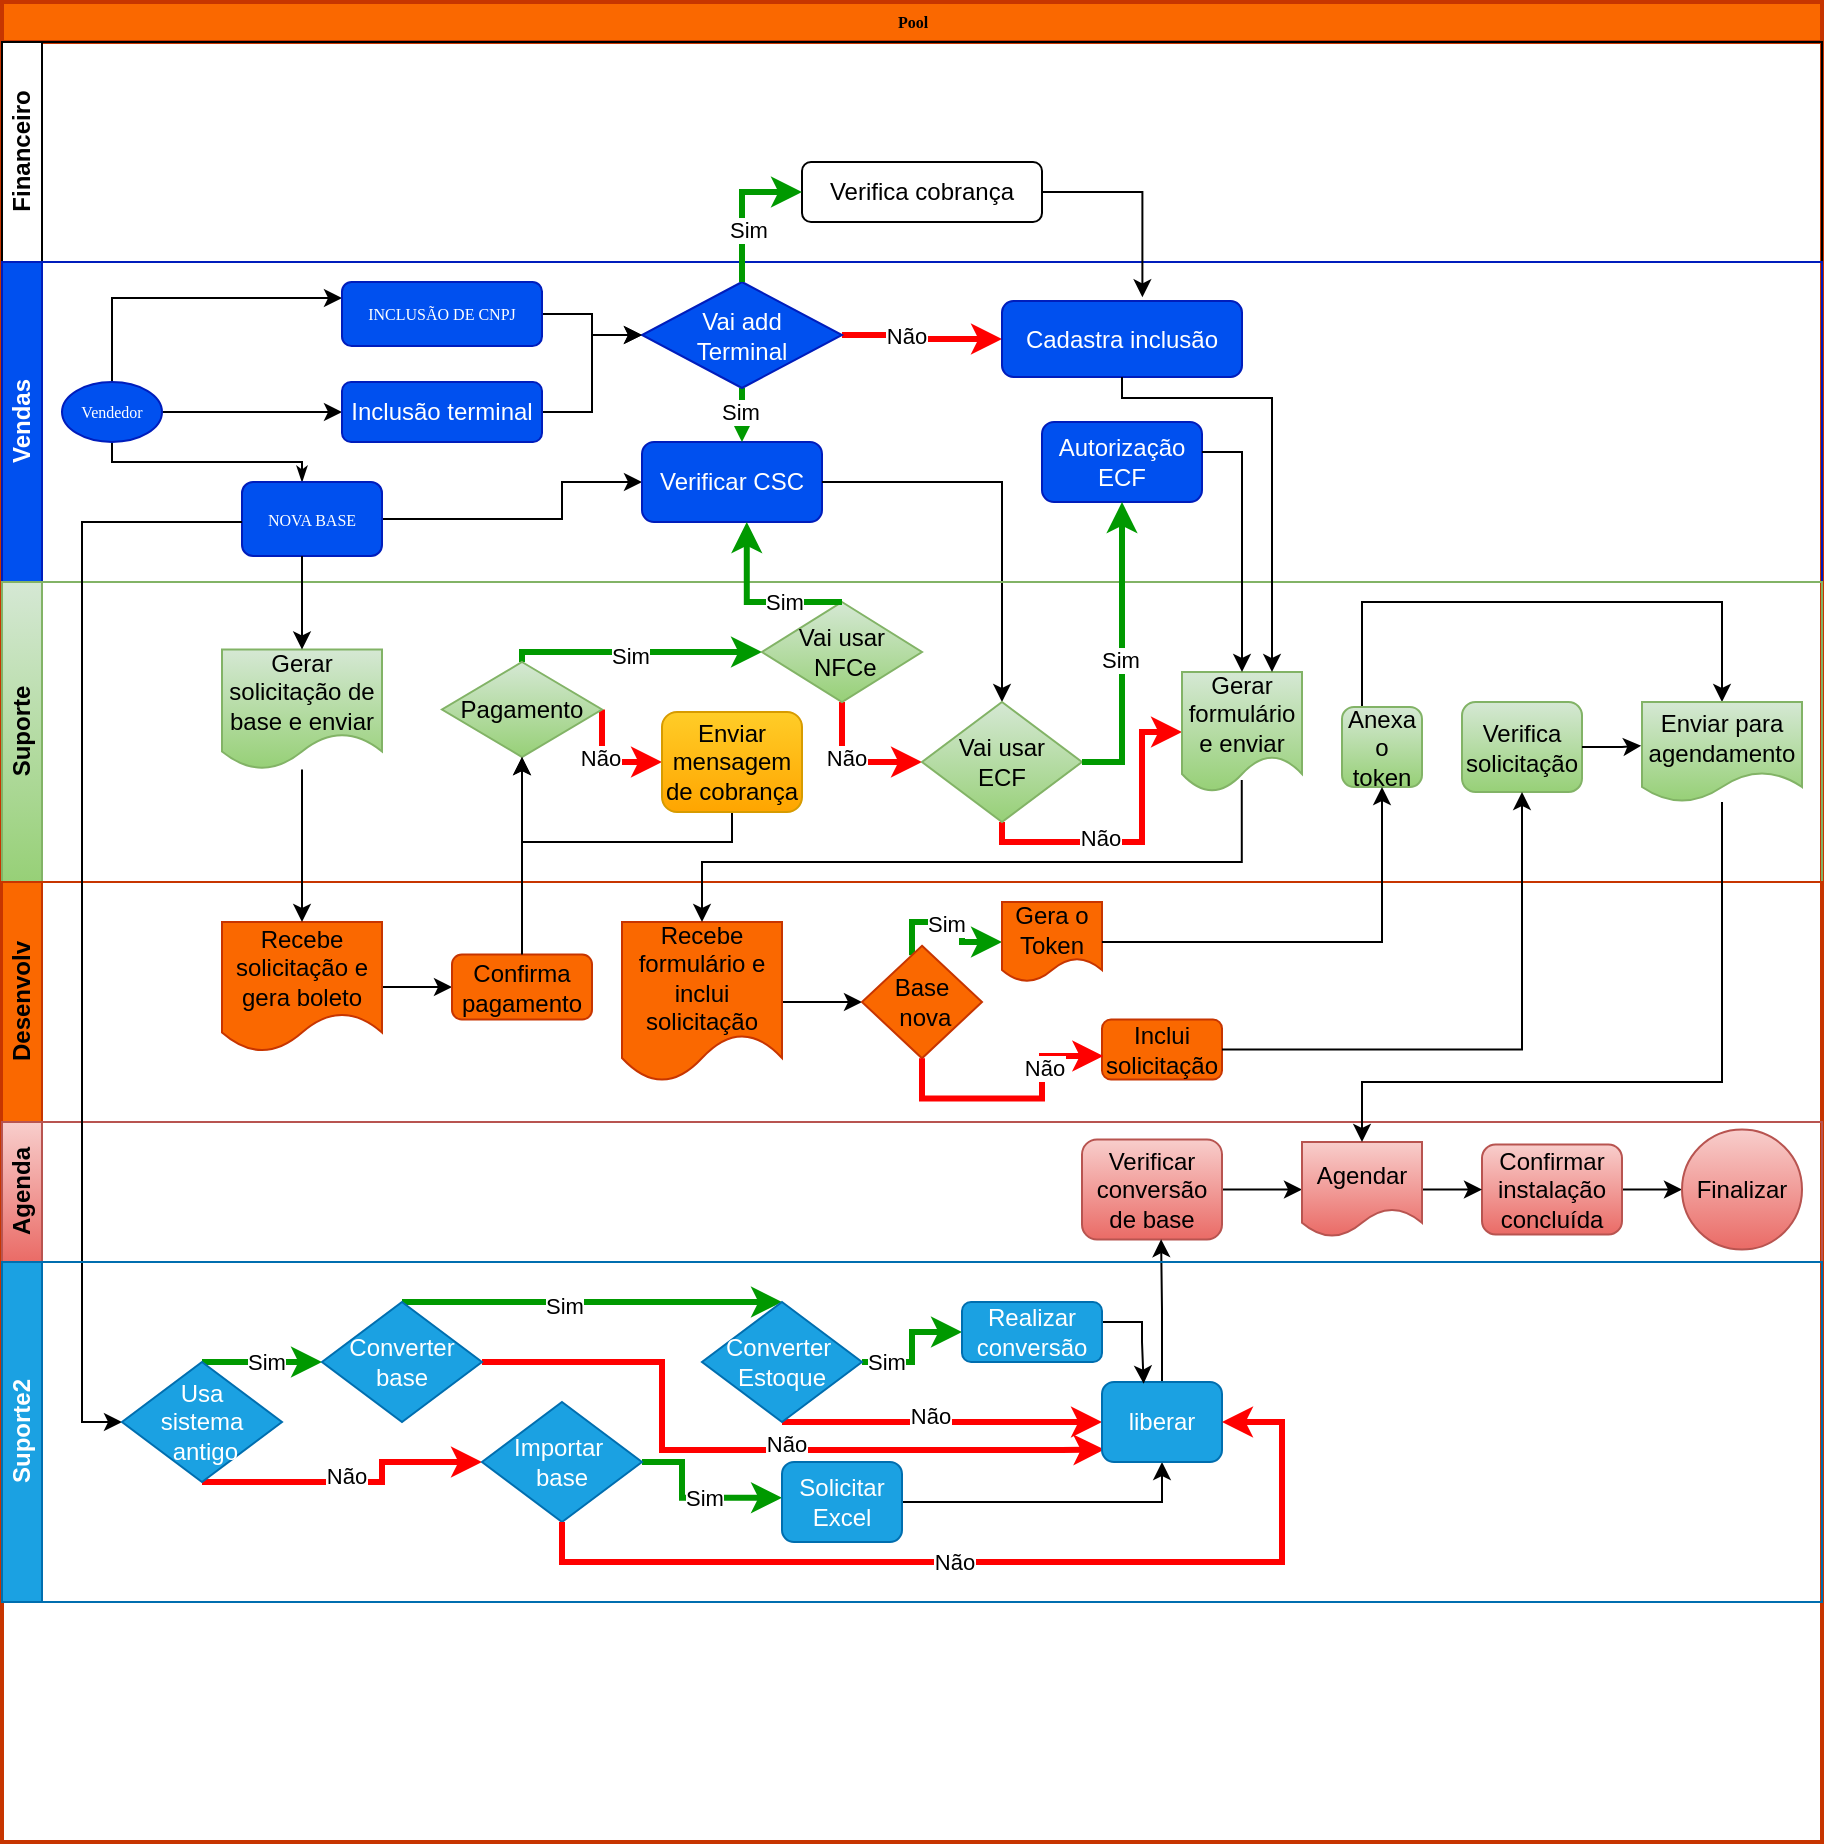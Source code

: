 <mxfile version="22.1.3" type="github">
  <diagram name="Page-1" id="c7488fd3-1785-93aa-aadb-54a6760d102a">
    <mxGraphModel dx="318" dy="202" grid="1" gridSize="10" guides="1" tooltips="1" connect="1" arrows="1" fold="1" page="1" pageScale="1" pageWidth="1100" pageHeight="850" background="none" math="0" shadow="0">
      <root>
        <mxCell id="0" />
        <mxCell id="1" parent="0" />
        <mxCell id="2b4e8129b02d487f-1" value="Pool" style="swimlane;html=1;childLayout=stackLayout;horizontal=1;startSize=20;horizontalStack=0;rounded=0;shadow=0;labelBackgroundColor=none;strokeWidth=2;fontFamily=Verdana;fontSize=8;align=center;fillColor=#FA6800;fontColor=#000000;strokeColor=#C73500;" parent="1" vertex="1">
          <mxGeometry x="150" y="70" width="910" height="920" as="geometry">
            <mxRectangle x="180" y="70" width="60" height="20" as="alternateBounds" />
          </mxGeometry>
        </mxCell>
        <mxCell id="cbbn3TleY6cBq1pO80VD-13" value="Financeiro" style="swimlane;html=1;startSize=20;horizontal=0;" parent="2b4e8129b02d487f-1" vertex="1">
          <mxGeometry y="20" width="910" height="110" as="geometry" />
        </mxCell>
        <mxCell id="dmcIk-A7aZQFWuHRZlez-15" value="Verifica cobrança" style="rounded=1;whiteSpace=wrap;html=1;" parent="cbbn3TleY6cBq1pO80VD-13" vertex="1">
          <mxGeometry x="400" y="60" width="120" height="30" as="geometry" />
        </mxCell>
        <mxCell id="cbbn3TleY6cBq1pO80VD-1" value="Vendas" style="swimlane;html=1;startSize=20;horizontal=0;fillColor=#0050ef;strokeColor=#001DBC;fontColor=#ffffff;" parent="2b4e8129b02d487f-1" vertex="1">
          <mxGeometry y="130" width="910" height="160" as="geometry" />
        </mxCell>
        <mxCell id="cbbn3TleY6cBq1pO80VD-2" style="edgeStyle=orthogonalEdgeStyle;rounded=0;html=1;labelBackgroundColor=none;startArrow=none;startFill=0;startSize=5;endArrow=classicThin;endFill=1;endSize=5;jettySize=auto;orthogonalLoop=1;strokeWidth=1;fontFamily=Verdana;fontSize=8" parent="cbbn3TleY6cBq1pO80VD-1" source="cbbn3TleY6cBq1pO80VD-3" target="cbbn3TleY6cBq1pO80VD-4" edge="1">
          <mxGeometry relative="1" as="geometry">
            <Array as="points">
              <mxPoint x="55" y="100" />
              <mxPoint x="150" y="100" />
            </Array>
          </mxGeometry>
        </mxCell>
        <mxCell id="cbbn3TleY6cBq1pO80VD-51" style="edgeStyle=orthogonalEdgeStyle;rounded=0;orthogonalLoop=1;jettySize=auto;html=1;exitX=0.5;exitY=0;exitDx=0;exitDy=0;entryX=0;entryY=0.25;entryDx=0;entryDy=0;" parent="cbbn3TleY6cBq1pO80VD-1" source="cbbn3TleY6cBq1pO80VD-3" target="cbbn3TleY6cBq1pO80VD-6" edge="1">
          <mxGeometry relative="1" as="geometry" />
        </mxCell>
        <mxCell id="tTzQylVttoGsLbwwTHMy-2" value="" style="edgeStyle=orthogonalEdgeStyle;rounded=0;orthogonalLoop=1;jettySize=auto;html=1;" parent="cbbn3TleY6cBq1pO80VD-1" source="cbbn3TleY6cBq1pO80VD-3" target="tTzQylVttoGsLbwwTHMy-1" edge="1">
          <mxGeometry relative="1" as="geometry" />
        </mxCell>
        <mxCell id="cbbn3TleY6cBq1pO80VD-3" value="Vendedor" style="ellipse;whiteSpace=wrap;html=1;rounded=0;shadow=0;labelBackgroundColor=none;strokeWidth=1;fontFamily=Verdana;fontSize=8;align=center;fillColor=#0050ef;strokeColor=#001DBC;fontColor=#ffffff;" parent="cbbn3TleY6cBq1pO80VD-1" vertex="1">
          <mxGeometry x="30" y="60" width="50" height="30" as="geometry" />
        </mxCell>
        <mxCell id="cbbn3TleY6cBq1pO80VD-29" style="edgeStyle=orthogonalEdgeStyle;rounded=0;orthogonalLoop=1;jettySize=auto;html=1;entryX=0;entryY=0.5;entryDx=0;entryDy=0;" parent="cbbn3TleY6cBq1pO80VD-1" source="cbbn3TleY6cBq1pO80VD-4" target="cbbn3TleY6cBq1pO80VD-27" edge="1">
          <mxGeometry relative="1" as="geometry">
            <Array as="points">
              <mxPoint x="280" y="129" />
              <mxPoint x="280" y="110" />
            </Array>
          </mxGeometry>
        </mxCell>
        <mxCell id="cbbn3TleY6cBq1pO80VD-4" value="NOVA BASE" style="rounded=1;whiteSpace=wrap;html=1;shadow=0;labelBackgroundColor=none;strokeWidth=1;fontFamily=Verdana;fontSize=8;align=center;fillColor=#0050ef;strokeColor=#001DBC;fontColor=#ffffff;" parent="cbbn3TleY6cBq1pO80VD-1" vertex="1">
          <mxGeometry x="120" y="110.0" width="70" height="37" as="geometry" />
        </mxCell>
        <mxCell id="dmcIk-A7aZQFWuHRZlez-11" style="edgeStyle=orthogonalEdgeStyle;rounded=0;orthogonalLoop=1;jettySize=auto;html=1;entryX=0;entryY=0.5;entryDx=0;entryDy=0;" parent="cbbn3TleY6cBq1pO80VD-1" source="cbbn3TleY6cBq1pO80VD-6" target="dmcIk-A7aZQFWuHRZlez-10" edge="1">
          <mxGeometry relative="1" as="geometry">
            <Array as="points">
              <mxPoint x="295" y="26" />
              <mxPoint x="295" y="37" />
            </Array>
          </mxGeometry>
        </mxCell>
        <mxCell id="cbbn3TleY6cBq1pO80VD-6" value="&lt;font style=&quot;font-size: 8px;&quot;&gt;INCLUSÃO DE CNPJ&lt;/font&gt;" style="rounded=1;whiteSpace=wrap;html=1;shadow=0;labelBackgroundColor=none;strokeWidth=1;fontFamily=Verdana;fontSize=8;align=center;fillColor=#0050ef;strokeColor=#001DBC;fontColor=#ffffff;" parent="cbbn3TleY6cBq1pO80VD-1" vertex="1">
          <mxGeometry x="170" y="10" width="100" height="32" as="geometry" />
        </mxCell>
        <mxCell id="cbbn3TleY6cBq1pO80VD-27" value="Verificar CSC" style="rounded=1;whiteSpace=wrap;html=1;fillColor=#0050ef;strokeColor=#001DBC;fontColor=#ffffff;" parent="cbbn3TleY6cBq1pO80VD-1" vertex="1">
          <mxGeometry x="320" y="90" width="90" height="40" as="geometry" />
        </mxCell>
        <mxCell id="cbbn3TleY6cBq1pO80VD-28" value="Autorização ECF" style="rounded=1;whiteSpace=wrap;html=1;fillColor=#0050ef;strokeColor=#001DBC;fontColor=#ffffff;" parent="cbbn3TleY6cBq1pO80VD-1" vertex="1">
          <mxGeometry x="520" y="80" width="80" height="40" as="geometry" />
        </mxCell>
        <mxCell id="dmcIk-A7aZQFWuHRZlez-12" style="edgeStyle=orthogonalEdgeStyle;rounded=0;orthogonalLoop=1;jettySize=auto;html=1;exitX=0.5;exitY=1;exitDx=0;exitDy=0;strokeWidth=3;strokeColor=#009900;" parent="cbbn3TleY6cBq1pO80VD-1" source="dmcIk-A7aZQFWuHRZlez-10" target="cbbn3TleY6cBq1pO80VD-27" edge="1">
          <mxGeometry relative="1" as="geometry">
            <Array as="points">
              <mxPoint x="370" y="70" />
              <mxPoint x="370" y="70" />
            </Array>
          </mxGeometry>
        </mxCell>
        <mxCell id="dmcIk-A7aZQFWuHRZlez-13" value="Sim" style="edgeLabel;html=1;align=center;verticalAlign=middle;resizable=0;points=[];" parent="dmcIk-A7aZQFWuHRZlez-12" vertex="1" connectable="0">
          <mxGeometry x="-0.135" y="-1" relative="1" as="geometry">
            <mxPoint as="offset" />
          </mxGeometry>
        </mxCell>
        <mxCell id="dmcIk-A7aZQFWuHRZlez-22" style="edgeStyle=orthogonalEdgeStyle;rounded=0;orthogonalLoop=1;jettySize=auto;html=1;strokeWidth=3;strokeColor=#FF0000;" parent="cbbn3TleY6cBq1pO80VD-1" source="dmcIk-A7aZQFWuHRZlez-10" target="dmcIk-A7aZQFWuHRZlez-21" edge="1">
          <mxGeometry relative="1" as="geometry" />
        </mxCell>
        <mxCell id="dmcIk-A7aZQFWuHRZlez-23" value="Não" style="edgeLabel;html=1;align=center;verticalAlign=middle;resizable=0;points=[];" parent="dmcIk-A7aZQFWuHRZlez-22" vertex="1" connectable="0">
          <mxGeometry x="-0.233" relative="1" as="geometry">
            <mxPoint as="offset" />
          </mxGeometry>
        </mxCell>
        <mxCell id="dmcIk-A7aZQFWuHRZlez-10" value="Vai add&lt;br&gt;Terminal" style="rhombus;whiteSpace=wrap;html=1;fillColor=#0050ef;fontColor=#ffffff;strokeColor=#001DBC;" parent="cbbn3TleY6cBq1pO80VD-1" vertex="1">
          <mxGeometry x="320" y="10" width="100" height="53" as="geometry" />
        </mxCell>
        <mxCell id="dmcIk-A7aZQFWuHRZlez-21" value="Cadastra inclusão" style="rounded=1;whiteSpace=wrap;html=1;fillColor=#0050ef;fontColor=#ffffff;strokeColor=#001DBC;" parent="cbbn3TleY6cBq1pO80VD-1" vertex="1">
          <mxGeometry x="500" y="19.5" width="120" height="38" as="geometry" />
        </mxCell>
        <mxCell id="suQ_DmVQzd3mDS7lB8pJ-2" style="edgeStyle=orthogonalEdgeStyle;rounded=0;orthogonalLoop=1;jettySize=auto;html=1;entryX=0.5;entryY=0;entryDx=0;entryDy=0;" parent="cbbn3TleY6cBq1pO80VD-1" source="cbbn3TleY6cBq1pO80VD-27" target="cbbn3TleY6cBq1pO80VD-61" edge="1">
          <mxGeometry relative="1" as="geometry">
            <Array as="points">
              <mxPoint x="500" y="110" />
            </Array>
          </mxGeometry>
        </mxCell>
        <mxCell id="tTzQylVttoGsLbwwTHMy-4" style="edgeStyle=orthogonalEdgeStyle;rounded=0;orthogonalLoop=1;jettySize=auto;html=1;" parent="cbbn3TleY6cBq1pO80VD-1" source="tTzQylVttoGsLbwwTHMy-1" target="dmcIk-A7aZQFWuHRZlez-10" edge="1">
          <mxGeometry relative="1" as="geometry" />
        </mxCell>
        <mxCell id="tTzQylVttoGsLbwwTHMy-1" value="&lt;font style=&quot;font-size: 12px;&quot;&gt;Inclusão terminal&lt;/font&gt;" style="rounded=1;whiteSpace=wrap;html=1;fillColor=#0050ef;fontColor=#ffffff;strokeColor=#001DBC;" parent="cbbn3TleY6cBq1pO80VD-1" vertex="1">
          <mxGeometry x="170" y="60" width="100" height="30" as="geometry" />
        </mxCell>
        <mxCell id="2b4e8129b02d487f-2" value="Suporte" style="swimlane;html=1;startSize=20;horizontal=0;fillColor=#d5e8d4;strokeColor=#82b366;gradientColor=#97d077;" parent="2b4e8129b02d487f-1" vertex="1">
          <mxGeometry y="290" width="910" height="150" as="geometry" />
        </mxCell>
        <mxCell id="cbbn3TleY6cBq1pO80VD-39" value="Gerar solicitação de base e enviar" style="shape=document;whiteSpace=wrap;html=1;boundedLbl=1;fillColor=#d5e8d4;strokeColor=#82b366;gradientColor=#97d077;" parent="2b4e8129b02d487f-2" vertex="1">
          <mxGeometry x="110" y="33.75" width="80" height="60" as="geometry" />
        </mxCell>
        <mxCell id="cbbn3TleY6cBq1pO80VD-54" style="edgeStyle=orthogonalEdgeStyle;rounded=0;orthogonalLoop=1;jettySize=auto;html=1;exitX=1;exitY=0.5;exitDx=0;exitDy=0;entryX=0;entryY=0.5;entryDx=0;entryDy=0;strokeWidth=3;strokeColor=#ff0000;" parent="2b4e8129b02d487f-2" source="cbbn3TleY6cBq1pO80VD-42" target="cbbn3TleY6cBq1pO80VD-53" edge="1">
          <mxGeometry relative="1" as="geometry">
            <Array as="points">
              <mxPoint x="300" y="90" />
            </Array>
          </mxGeometry>
        </mxCell>
        <mxCell id="cbbn3TleY6cBq1pO80VD-55" value="Não" style="edgeLabel;html=1;align=center;verticalAlign=middle;resizable=0;points=[];" parent="cbbn3TleY6cBq1pO80VD-54" vertex="1" connectable="0">
          <mxGeometry x="-0.157" y="-1" relative="1" as="geometry">
            <mxPoint as="offset" />
          </mxGeometry>
        </mxCell>
        <mxCell id="cbbn3TleY6cBq1pO80VD-60" style="edgeStyle=orthogonalEdgeStyle;rounded=0;orthogonalLoop=1;jettySize=auto;html=1;entryX=0;entryY=0.5;entryDx=0;entryDy=0;strokeWidth=3;strokeColor=#009900;" parent="2b4e8129b02d487f-2" source="cbbn3TleY6cBq1pO80VD-42" target="cbbn3TleY6cBq1pO80VD-56" edge="1">
          <mxGeometry relative="1" as="geometry">
            <Array as="points">
              <mxPoint x="260" y="35" />
            </Array>
          </mxGeometry>
        </mxCell>
        <mxCell id="cbbn3TleY6cBq1pO80VD-104" value="Sim" style="edgeLabel;html=1;align=center;verticalAlign=middle;resizable=0;points=[];" parent="cbbn3TleY6cBq1pO80VD-60" vertex="1" connectable="0">
          <mxGeometry x="-0.061" y="-2" relative="1" as="geometry">
            <mxPoint as="offset" />
          </mxGeometry>
        </mxCell>
        <mxCell id="cbbn3TleY6cBq1pO80VD-42" value="Pagamento" style="rhombus;whiteSpace=wrap;html=1;fillColor=#d5e8d4;strokeColor=#82b366;gradientColor=#97d077;" parent="2b4e8129b02d487f-2" vertex="1">
          <mxGeometry x="220" y="40" width="80" height="47.5" as="geometry" />
        </mxCell>
        <mxCell id="suQ_DmVQzd3mDS7lB8pJ-1" style="edgeStyle=orthogonalEdgeStyle;rounded=0;orthogonalLoop=1;jettySize=auto;html=1;entryX=0.5;entryY=1;entryDx=0;entryDy=0;strokeColor=#000000;" parent="2b4e8129b02d487f-2" source="cbbn3TleY6cBq1pO80VD-53" target="cbbn3TleY6cBq1pO80VD-42" edge="1">
          <mxGeometry relative="1" as="geometry">
            <Array as="points">
              <mxPoint x="365" y="130" />
              <mxPoint x="260" y="130" />
            </Array>
          </mxGeometry>
        </mxCell>
        <mxCell id="cbbn3TleY6cBq1pO80VD-53" value="Enviar mensagem de cobrança" style="rounded=1;whiteSpace=wrap;html=1;fillColor=#ffcd28;strokeColor=#d79b00;gradientColor=#ffa500;" parent="2b4e8129b02d487f-2" vertex="1">
          <mxGeometry x="330" y="65" width="70" height="50" as="geometry" />
        </mxCell>
        <mxCell id="cbbn3TleY6cBq1pO80VD-63" style="edgeStyle=orthogonalEdgeStyle;rounded=0;orthogonalLoop=1;jettySize=auto;html=1;strokeWidth=3;strokeColor=#ff0000;" parent="2b4e8129b02d487f-2" source="cbbn3TleY6cBq1pO80VD-56" target="cbbn3TleY6cBq1pO80VD-61" edge="1">
          <mxGeometry relative="1" as="geometry">
            <Array as="points">
              <mxPoint x="420" y="90" />
            </Array>
          </mxGeometry>
        </mxCell>
        <mxCell id="cbbn3TleY6cBq1pO80VD-64" value="Não" style="edgeLabel;html=1;align=center;verticalAlign=middle;resizable=0;points=[];" parent="cbbn3TleY6cBq1pO80VD-63" vertex="1" connectable="0">
          <mxGeometry x="-0.08" y="2" relative="1" as="geometry">
            <mxPoint as="offset" />
          </mxGeometry>
        </mxCell>
        <mxCell id="cbbn3TleY6cBq1pO80VD-56" value="Vai usar&lt;br&gt;&amp;nbsp;NFCe" style="rhombus;whiteSpace=wrap;html=1;fillColor=#d5e8d4;strokeColor=#82b366;gradientColor=#97d077;" parent="2b4e8129b02d487f-2" vertex="1">
          <mxGeometry x="380" y="10" width="80" height="50" as="geometry" />
        </mxCell>
        <mxCell id="cbbn3TleY6cBq1pO80VD-110" style="edgeStyle=orthogonalEdgeStyle;rounded=0;orthogonalLoop=1;jettySize=auto;html=1;entryX=0;entryY=0.5;entryDx=0;entryDy=0;strokeWidth=3;strokeColor=#ff0000;" parent="2b4e8129b02d487f-2" source="cbbn3TleY6cBq1pO80VD-61" target="cbbn3TleY6cBq1pO80VD-74" edge="1">
          <mxGeometry relative="1" as="geometry">
            <Array as="points">
              <mxPoint x="500" y="130" />
              <mxPoint x="570" y="130" />
              <mxPoint x="570" y="75" />
            </Array>
          </mxGeometry>
        </mxCell>
        <mxCell id="cbbn3TleY6cBq1pO80VD-111" value="Não" style="edgeLabel;html=1;align=center;verticalAlign=middle;resizable=0;points=[];" parent="cbbn3TleY6cBq1pO80VD-110" vertex="1" connectable="0">
          <mxGeometry x="-0.237" y="2" relative="1" as="geometry">
            <mxPoint as="offset" />
          </mxGeometry>
        </mxCell>
        <mxCell id="cbbn3TleY6cBq1pO80VD-61" value="Vai usar&lt;br&gt;ECF" style="rhombus;whiteSpace=wrap;html=1;fillColor=#d5e8d4;strokeColor=#82b366;gradientColor=#97d077;" parent="2b4e8129b02d487f-2" vertex="1">
          <mxGeometry x="460" y="60" width="80" height="60" as="geometry" />
        </mxCell>
        <mxCell id="cbbn3TleY6cBq1pO80VD-74" value="Gerar formulário e enviar" style="shape=document;whiteSpace=wrap;html=1;boundedLbl=1;fillColor=#d5e8d4;strokeColor=#82b366;gradientColor=#97d077;" parent="2b4e8129b02d487f-2" vertex="1">
          <mxGeometry x="590" y="45" width="60" height="60" as="geometry" />
        </mxCell>
        <mxCell id="cbbn3TleY6cBq1pO80VD-95" style="edgeStyle=orthogonalEdgeStyle;rounded=0;orthogonalLoop=1;jettySize=auto;html=1;entryX=0.5;entryY=0;entryDx=0;entryDy=0;" parent="2b4e8129b02d487f-2" source="cbbn3TleY6cBq1pO80VD-89" target="cbbn3TleY6cBq1pO80VD-94" edge="1">
          <mxGeometry relative="1" as="geometry">
            <Array as="points">
              <mxPoint x="680" y="10" />
              <mxPoint x="860" y="10" />
            </Array>
          </mxGeometry>
        </mxCell>
        <mxCell id="cbbn3TleY6cBq1pO80VD-89" value="Anexa o token" style="rounded=1;whiteSpace=wrap;html=1;fillColor=#d5e8d4;strokeColor=#82b366;gradientColor=#97d077;" parent="2b4e8129b02d487f-2" vertex="1">
          <mxGeometry x="670" y="62.5" width="40" height="40" as="geometry" />
        </mxCell>
        <mxCell id="cbbn3TleY6cBq1pO80VD-92" value="Verifica solicitação" style="rounded=1;whiteSpace=wrap;html=1;fillColor=#d5e8d4;gradientColor=#97d077;strokeColor=#82b366;" parent="2b4e8129b02d487f-2" vertex="1">
          <mxGeometry x="730" y="60" width="60" height="45" as="geometry" />
        </mxCell>
        <mxCell id="cbbn3TleY6cBq1pO80VD-94" value="Enviar para agendamento" style="shape=document;whiteSpace=wrap;html=1;boundedLbl=1;fillColor=#d5e8d4;gradientColor=#97d077;strokeColor=#82b366;" parent="2b4e8129b02d487f-2" vertex="1">
          <mxGeometry x="820" y="60" width="80" height="50" as="geometry" />
        </mxCell>
        <mxCell id="cbbn3TleY6cBq1pO80VD-97" style="edgeStyle=orthogonalEdgeStyle;rounded=0;orthogonalLoop=1;jettySize=auto;html=1;entryX=-0.005;entryY=0.437;entryDx=0;entryDy=0;entryPerimeter=0;" parent="2b4e8129b02d487f-2" source="cbbn3TleY6cBq1pO80VD-92" target="cbbn3TleY6cBq1pO80VD-94" edge="1">
          <mxGeometry relative="1" as="geometry" />
        </mxCell>
        <mxCell id="dmcIk-A7aZQFWuHRZlez-29" style="edgeStyle=orthogonalEdgeStyle;rounded=0;orthogonalLoop=1;jettySize=auto;html=1;" parent="2b4e8129b02d487f-2" target="cbbn3TleY6cBq1pO80VD-74" edge="1">
          <mxGeometry relative="1" as="geometry">
            <mxPoint x="600" y="-64.98" as="sourcePoint" />
            <mxPoint x="620" y="45.0" as="targetPoint" />
            <Array as="points">
              <mxPoint x="620" y="-65" />
            </Array>
          </mxGeometry>
        </mxCell>
        <mxCell id="2b4e8129b02d487f-3" value="Desenvolv" style="swimlane;html=1;startSize=20;horizontal=0;fillColor=#FA6800;fontColor=#000000;strokeColor=#C73500;" parent="2b4e8129b02d487f-1" vertex="1">
          <mxGeometry y="440" width="910" height="120" as="geometry" />
        </mxCell>
        <mxCell id="cbbn3TleY6cBq1pO80VD-48" style="edgeStyle=orthogonalEdgeStyle;rounded=0;orthogonalLoop=1;jettySize=auto;html=1;entryX=0;entryY=0.5;entryDx=0;entryDy=0;" parent="2b4e8129b02d487f-3" source="cbbn3TleY6cBq1pO80VD-44" target="cbbn3TleY6cBq1pO80VD-46" edge="1">
          <mxGeometry relative="1" as="geometry" />
        </mxCell>
        <mxCell id="cbbn3TleY6cBq1pO80VD-44" value="Recebe solicitação e gera boleto" style="shape=document;whiteSpace=wrap;html=1;boundedLbl=1;fillColor=#fa6800;strokeColor=#C73500;fontColor=#000000;" parent="2b4e8129b02d487f-3" vertex="1">
          <mxGeometry x="110" y="20" width="80" height="65" as="geometry" />
        </mxCell>
        <mxCell id="cbbn3TleY6cBq1pO80VD-46" value="Confirma pagamento" style="rounded=1;whiteSpace=wrap;html=1;fillColor=#fa6800;strokeColor=#C73500;fontColor=#000000;" parent="2b4e8129b02d487f-3" vertex="1">
          <mxGeometry x="225" y="36.25" width="70" height="32.5" as="geometry" />
        </mxCell>
        <mxCell id="cbbn3TleY6cBq1pO80VD-78" style="edgeStyle=orthogonalEdgeStyle;rounded=0;orthogonalLoop=1;jettySize=auto;html=1;entryX=0;entryY=0.5;entryDx=0;entryDy=0;" parent="2b4e8129b02d487f-3" source="cbbn3TleY6cBq1pO80VD-75" target="cbbn3TleY6cBq1pO80VD-77" edge="1">
          <mxGeometry relative="1" as="geometry" />
        </mxCell>
        <mxCell id="cbbn3TleY6cBq1pO80VD-75" value="Recebe formulário e inclui solicitação" style="shape=document;whiteSpace=wrap;html=1;boundedLbl=1;fillColor=#fa6800;strokeColor=#C73500;fontColor=#000000;" parent="2b4e8129b02d487f-3" vertex="1">
          <mxGeometry x="310" y="20" width="80" height="80" as="geometry" />
        </mxCell>
        <mxCell id="cbbn3TleY6cBq1pO80VD-83" style="edgeStyle=orthogonalEdgeStyle;rounded=0;orthogonalLoop=1;jettySize=auto;html=1;entryX=0;entryY=0.5;entryDx=0;entryDy=0;strokeWidth=3;strokeColor=#009900;" parent="2b4e8129b02d487f-3" source="cbbn3TleY6cBq1pO80VD-77" target="cbbn3TleY6cBq1pO80VD-80" edge="1">
          <mxGeometry relative="1" as="geometry">
            <Array as="points">
              <mxPoint x="455" y="20" />
              <mxPoint x="480" y="20" />
              <mxPoint x="480" y="30" />
            </Array>
          </mxGeometry>
        </mxCell>
        <mxCell id="cbbn3TleY6cBq1pO80VD-86" value="Sim" style="edgeLabel;html=1;align=center;verticalAlign=middle;resizable=0;points=[];" parent="cbbn3TleY6cBq1pO80VD-83" vertex="1" connectable="0">
          <mxGeometry x="-0.067" y="-1" relative="1" as="geometry">
            <mxPoint as="offset" />
          </mxGeometry>
        </mxCell>
        <mxCell id="cbbn3TleY6cBq1pO80VD-77" value="Base&lt;br&gt;&amp;nbsp;nova" style="rhombus;whiteSpace=wrap;html=1;fillColor=#fa6800;strokeColor=#C73500;fontColor=#000000;" parent="2b4e8129b02d487f-3" vertex="1">
          <mxGeometry x="430" y="31.88" width="60" height="56.25" as="geometry" />
        </mxCell>
        <mxCell id="cbbn3TleY6cBq1pO80VD-80" value="Gera o Token" style="shape=document;whiteSpace=wrap;html=1;boundedLbl=1;fillColor=#fa6800;strokeColor=#C73500;fontColor=#000000;" parent="2b4e8129b02d487f-3" vertex="1">
          <mxGeometry x="500" y="10" width="50" height="40" as="geometry" />
        </mxCell>
        <mxCell id="cbbn3TleY6cBq1pO80VD-85" value="Inclui solicitação" style="rounded=1;whiteSpace=wrap;html=1;fillColor=#fa6800;strokeColor=#C73500;fontColor=#000000;" parent="2b4e8129b02d487f-3" vertex="1">
          <mxGeometry x="550" y="68.75" width="60" height="30" as="geometry" />
        </mxCell>
        <mxCell id="cbbn3TleY6cBq1pO80VD-87" style="edgeStyle=orthogonalEdgeStyle;rounded=0;orthogonalLoop=1;jettySize=auto;html=1;exitX=0.5;exitY=1;exitDx=0;exitDy=0;entryX=0.011;entryY=0.608;entryDx=0;entryDy=0;entryPerimeter=0;strokeWidth=3;strokeColor=#ff0000;" parent="2b4e8129b02d487f-3" source="cbbn3TleY6cBq1pO80VD-77" target="cbbn3TleY6cBq1pO80VD-85" edge="1">
          <mxGeometry relative="1" as="geometry" />
        </mxCell>
        <mxCell id="cbbn3TleY6cBq1pO80VD-88" value="Não" style="edgeLabel;html=1;align=center;verticalAlign=middle;resizable=0;points=[];" parent="cbbn3TleY6cBq1pO80VD-87" vertex="1" connectable="0">
          <mxGeometry x="0.457" y="-1" relative="1" as="geometry">
            <mxPoint as="offset" />
          </mxGeometry>
        </mxCell>
        <mxCell id="cbbn3TleY6cBq1pO80VD-40" style="edgeStyle=orthogonalEdgeStyle;rounded=0;orthogonalLoop=1;jettySize=auto;html=1;entryX=0.5;entryY=0;entryDx=0;entryDy=0;" parent="2b4e8129b02d487f-1" source="cbbn3TleY6cBq1pO80VD-4" target="cbbn3TleY6cBq1pO80VD-39" edge="1">
          <mxGeometry relative="1" as="geometry">
            <Array as="points">
              <mxPoint x="150" y="290" />
              <mxPoint x="150" y="290" />
            </Array>
          </mxGeometry>
        </mxCell>
        <mxCell id="cbbn3TleY6cBq1pO80VD-45" style="edgeStyle=orthogonalEdgeStyle;rounded=0;orthogonalLoop=1;jettySize=auto;html=1;entryX=0.5;entryY=0;entryDx=0;entryDy=0;" parent="2b4e8129b02d487f-1" source="cbbn3TleY6cBq1pO80VD-39" target="cbbn3TleY6cBq1pO80VD-44" edge="1">
          <mxGeometry relative="1" as="geometry" />
        </mxCell>
        <mxCell id="cbbn3TleY6cBq1pO80VD-49" style="edgeStyle=orthogonalEdgeStyle;rounded=0;orthogonalLoop=1;jettySize=auto;html=1;" parent="2b4e8129b02d487f-1" source="cbbn3TleY6cBq1pO80VD-46" target="cbbn3TleY6cBq1pO80VD-42" edge="1">
          <mxGeometry relative="1" as="geometry" />
        </mxCell>
        <mxCell id="cbbn3TleY6cBq1pO80VD-70" style="edgeStyle=orthogonalEdgeStyle;rounded=0;orthogonalLoop=1;jettySize=auto;html=1;exitX=1;exitY=0.5;exitDx=0;exitDy=0;entryX=0.5;entryY=1;entryDx=0;entryDy=0;strokeWidth=3;strokeColor=#009900;" parent="2b4e8129b02d487f-1" source="cbbn3TleY6cBq1pO80VD-61" target="cbbn3TleY6cBq1pO80VD-28" edge="1">
          <mxGeometry relative="1" as="geometry" />
        </mxCell>
        <mxCell id="cbbn3TleY6cBq1pO80VD-71" value="Sim" style="edgeLabel;html=1;align=center;verticalAlign=middle;resizable=0;points=[];" parent="cbbn3TleY6cBq1pO80VD-70" vertex="1" connectable="0">
          <mxGeometry x="-0.048" y="1" relative="1" as="geometry">
            <mxPoint as="offset" />
          </mxGeometry>
        </mxCell>
        <mxCell id="cbbn3TleY6cBq1pO80VD-76" style="edgeStyle=orthogonalEdgeStyle;rounded=0;orthogonalLoop=1;jettySize=auto;html=1;entryX=0.5;entryY=0;entryDx=0;entryDy=0;exitX=0.498;exitY=0.901;exitDx=0;exitDy=0;exitPerimeter=0;" parent="2b4e8129b02d487f-1" source="cbbn3TleY6cBq1pO80VD-74" target="cbbn3TleY6cBq1pO80VD-75" edge="1">
          <mxGeometry relative="1" as="geometry">
            <Array as="points">
              <mxPoint x="620" y="430" />
              <mxPoint x="350" y="430" />
            </Array>
          </mxGeometry>
        </mxCell>
        <mxCell id="cbbn3TleY6cBq1pO80VD-90" style="edgeStyle=orthogonalEdgeStyle;rounded=0;orthogonalLoop=1;jettySize=auto;html=1;entryX=0.5;entryY=1;entryDx=0;entryDy=0;" parent="2b4e8129b02d487f-1" source="cbbn3TleY6cBq1pO80VD-80" target="cbbn3TleY6cBq1pO80VD-89" edge="1">
          <mxGeometry relative="1" as="geometry" />
        </mxCell>
        <mxCell id="cbbn3TleY6cBq1pO80VD-96" style="edgeStyle=orthogonalEdgeStyle;rounded=0;orthogonalLoop=1;jettySize=auto;html=1;entryX=0.5;entryY=1;entryDx=0;entryDy=0;" parent="2b4e8129b02d487f-1" source="cbbn3TleY6cBq1pO80VD-85" target="cbbn3TleY6cBq1pO80VD-92" edge="1">
          <mxGeometry relative="1" as="geometry" />
        </mxCell>
        <mxCell id="cbbn3TleY6cBq1pO80VD-31" value="Agenda" style="swimlane;html=1;startSize=20;horizontal=0;fillColor=#f8cecc;gradientColor=#ea6b66;strokeColor=#b85450;" parent="2b4e8129b02d487f-1" vertex="1">
          <mxGeometry y="560" width="910" height="70" as="geometry" />
        </mxCell>
        <mxCell id="suQ_DmVQzd3mDS7lB8pJ-10" value="" style="edgeStyle=orthogonalEdgeStyle;rounded=0;orthogonalLoop=1;jettySize=auto;html=1;" parent="cbbn3TleY6cBq1pO80VD-31" source="cbbn3TleY6cBq1pO80VD-91" target="suQ_DmVQzd3mDS7lB8pJ-7" edge="1">
          <mxGeometry relative="1" as="geometry" />
        </mxCell>
        <mxCell id="cbbn3TleY6cBq1pO80VD-91" value="Verificar conversão de base" style="rounded=1;whiteSpace=wrap;html=1;fillColor=#f8cecc;gradientColor=#ea6b66;strokeColor=#b85450;" parent="cbbn3TleY6cBq1pO80VD-31" vertex="1">
          <mxGeometry x="540" y="8.75" width="70" height="50" as="geometry" />
        </mxCell>
        <mxCell id="cbbn3TleY6cBq1pO80VD-109" style="edgeStyle=orthogonalEdgeStyle;rounded=0;orthogonalLoop=1;jettySize=auto;html=1;entryX=0;entryY=0.5;entryDx=0;entryDy=0;" parent="cbbn3TleY6cBq1pO80VD-31" source="cbbn3TleY6cBq1pO80VD-98" target="cbbn3TleY6cBq1pO80VD-99" edge="1">
          <mxGeometry relative="1" as="geometry" />
        </mxCell>
        <mxCell id="cbbn3TleY6cBq1pO80VD-98" value="Confirmar instalação concluída" style="rounded=1;whiteSpace=wrap;html=1;fillColor=#f8cecc;gradientColor=#ea6b66;strokeColor=#b85450;" parent="cbbn3TleY6cBq1pO80VD-31" vertex="1">
          <mxGeometry x="740" y="11.25" width="70" height="45" as="geometry" />
        </mxCell>
        <mxCell id="cbbn3TleY6cBq1pO80VD-99" value="Finalizar" style="ellipse;whiteSpace=wrap;html=1;aspect=fixed;fillColor=#f8cecc;gradientColor=#ea6b66;strokeColor=#b85450;" parent="cbbn3TleY6cBq1pO80VD-31" vertex="1">
          <mxGeometry x="840" y="3.75" width="60" height="60" as="geometry" />
        </mxCell>
        <mxCell id="suQ_DmVQzd3mDS7lB8pJ-9" value="" style="edgeStyle=orthogonalEdgeStyle;rounded=0;orthogonalLoop=1;jettySize=auto;html=1;" parent="cbbn3TleY6cBq1pO80VD-31" source="suQ_DmVQzd3mDS7lB8pJ-7" target="cbbn3TleY6cBq1pO80VD-98" edge="1">
          <mxGeometry relative="1" as="geometry" />
        </mxCell>
        <mxCell id="suQ_DmVQzd3mDS7lB8pJ-7" value="Agendar" style="shape=document;whiteSpace=wrap;html=1;boundedLbl=1;fillColor=#f8cecc;strokeColor=#b85450;gradientColor=#ea6b66;" parent="cbbn3TleY6cBq1pO80VD-31" vertex="1">
          <mxGeometry x="650" y="10" width="60" height="47.5" as="geometry" />
        </mxCell>
        <mxCell id="cbbn3TleY6cBq1pO80VD-130" style="edgeStyle=orthogonalEdgeStyle;rounded=0;orthogonalLoop=1;jettySize=auto;html=1;entryX=0;entryY=0.5;entryDx=0;entryDy=0;" parent="2b4e8129b02d487f-1" source="cbbn3TleY6cBq1pO80VD-4" target="cbbn3TleY6cBq1pO80VD-112" edge="1">
          <mxGeometry relative="1" as="geometry">
            <Array as="points">
              <mxPoint x="40" y="260" />
              <mxPoint x="40" y="710" />
            </Array>
          </mxGeometry>
        </mxCell>
        <mxCell id="cbbn3TleY6cBq1pO80VD-143" style="edgeStyle=orthogonalEdgeStyle;rounded=0;orthogonalLoop=1;jettySize=auto;html=1;entryX=0.565;entryY=0.997;entryDx=0;entryDy=0;entryPerimeter=0;" parent="2b4e8129b02d487f-1" source="cbbn3TleY6cBq1pO80VD-131" target="cbbn3TleY6cBq1pO80VD-91" edge="1">
          <mxGeometry relative="1" as="geometry" />
        </mxCell>
        <mxCell id="dmcIk-A7aZQFWuHRZlez-1" style="edgeStyle=orthogonalEdgeStyle;rounded=0;orthogonalLoop=1;jettySize=auto;html=1;entryX=0.582;entryY=1;entryDx=0;entryDy=0;entryPerimeter=0;strokeWidth=3;strokeColor=#009900;" parent="2b4e8129b02d487f-1" source="cbbn3TleY6cBq1pO80VD-56" target="cbbn3TleY6cBq1pO80VD-27" edge="1">
          <mxGeometry relative="1" as="geometry">
            <Array as="points">
              <mxPoint x="372" y="300" />
            </Array>
          </mxGeometry>
        </mxCell>
        <mxCell id="dmcIk-A7aZQFWuHRZlez-2" value="Sim" style="edgeLabel;html=1;align=center;verticalAlign=middle;resizable=0;points=[];" parent="dmcIk-A7aZQFWuHRZlez-1" vertex="1" connectable="0">
          <mxGeometry x="-0.324" relative="1" as="geometry">
            <mxPoint as="offset" />
          </mxGeometry>
        </mxCell>
        <mxCell id="dmcIk-A7aZQFWuHRZlez-16" style="edgeStyle=orthogonalEdgeStyle;rounded=0;orthogonalLoop=1;jettySize=auto;html=1;exitX=0.5;exitY=0;exitDx=0;exitDy=0;entryX=0;entryY=0.5;entryDx=0;entryDy=0;strokeWidth=3;strokeColor=#009900;" parent="2b4e8129b02d487f-1" source="dmcIk-A7aZQFWuHRZlez-10" target="dmcIk-A7aZQFWuHRZlez-15" edge="1">
          <mxGeometry relative="1" as="geometry" />
        </mxCell>
        <mxCell id="dmcIk-A7aZQFWuHRZlez-20" value="Sim" style="edgeLabel;html=1;align=center;verticalAlign=middle;resizable=0;points=[];" parent="dmcIk-A7aZQFWuHRZlez-16" vertex="1" connectable="0">
          <mxGeometry x="-0.306" y="-3" relative="1" as="geometry">
            <mxPoint as="offset" />
          </mxGeometry>
        </mxCell>
        <mxCell id="dmcIk-A7aZQFWuHRZlez-24" style="edgeStyle=orthogonalEdgeStyle;rounded=0;orthogonalLoop=1;jettySize=auto;html=1;entryX=0.585;entryY=-0.049;entryDx=0;entryDy=0;entryPerimeter=0;exitX=1;exitY=0.5;exitDx=0;exitDy=0;" parent="2b4e8129b02d487f-1" source="dmcIk-A7aZQFWuHRZlez-15" target="dmcIk-A7aZQFWuHRZlez-21" edge="1">
          <mxGeometry relative="1" as="geometry">
            <Array as="points">
              <mxPoint x="570" y="95" />
            </Array>
          </mxGeometry>
        </mxCell>
        <mxCell id="dmcIk-A7aZQFWuHRZlez-26" style="edgeStyle=orthogonalEdgeStyle;rounded=0;orthogonalLoop=1;jettySize=auto;html=1;entryX=0.75;entryY=0;entryDx=0;entryDy=0;" parent="2b4e8129b02d487f-1" source="dmcIk-A7aZQFWuHRZlez-21" target="cbbn3TleY6cBq1pO80VD-74" edge="1">
          <mxGeometry relative="1" as="geometry">
            <Array as="points">
              <mxPoint x="635" y="198" />
            </Array>
          </mxGeometry>
        </mxCell>
        <mxCell id="suQ_DmVQzd3mDS7lB8pJ-6" style="edgeStyle=orthogonalEdgeStyle;rounded=0;orthogonalLoop=1;jettySize=auto;html=1;" parent="2b4e8129b02d487f-1" source="cbbn3TleY6cBq1pO80VD-94" target="suQ_DmVQzd3mDS7lB8pJ-7" edge="1">
          <mxGeometry relative="1" as="geometry">
            <mxPoint x="680" y="630" as="targetPoint" />
            <Array as="points">
              <mxPoint x="860" y="540" />
              <mxPoint x="680" y="540" />
            </Array>
          </mxGeometry>
        </mxCell>
        <mxCell id="2b4e8129b02d487f-4" value="Suporte2" style="swimlane;html=1;startSize=20;horizontal=0;fillColor=#1ba1e2;fontColor=#ffffff;strokeColor=#006EAF;" parent="2b4e8129b02d487f-1" vertex="1">
          <mxGeometry y="630" width="910" height="170" as="geometry" />
        </mxCell>
        <mxCell id="cbbn3TleY6cBq1pO80VD-117" style="edgeStyle=orthogonalEdgeStyle;rounded=0;orthogonalLoop=1;jettySize=auto;html=1;entryX=0;entryY=0.5;entryDx=0;entryDy=0;strokeWidth=3;strokeColor=#009900;" parent="2b4e8129b02d487f-4" source="cbbn3TleY6cBq1pO80VD-112" target="cbbn3TleY6cBq1pO80VD-113" edge="1">
          <mxGeometry relative="1" as="geometry">
            <Array as="points">
              <mxPoint x="100" y="50" />
            </Array>
          </mxGeometry>
        </mxCell>
        <mxCell id="cbbn3TleY6cBq1pO80VD-123" value="Sim" style="edgeLabel;html=1;align=center;verticalAlign=middle;resizable=0;points=[];" parent="cbbn3TleY6cBq1pO80VD-117" vertex="1" connectable="0">
          <mxGeometry x="0.056" relative="1" as="geometry">
            <mxPoint as="offset" />
          </mxGeometry>
        </mxCell>
        <mxCell id="cbbn3TleY6cBq1pO80VD-122" style="edgeStyle=orthogonalEdgeStyle;rounded=0;orthogonalLoop=1;jettySize=auto;html=1;exitX=0.5;exitY=1;exitDx=0;exitDy=0;entryX=0;entryY=0.5;entryDx=0;entryDy=0;strokeWidth=3;strokeColor=#ff0000;" parent="2b4e8129b02d487f-4" source="cbbn3TleY6cBq1pO80VD-112" target="cbbn3TleY6cBq1pO80VD-114" edge="1">
          <mxGeometry relative="1" as="geometry">
            <Array as="points">
              <mxPoint x="190" y="110" />
              <mxPoint x="190" y="100" />
            </Array>
          </mxGeometry>
        </mxCell>
        <mxCell id="dmcIk-A7aZQFWuHRZlez-3" value="Não" style="edgeLabel;html=1;align=center;verticalAlign=middle;resizable=0;points=[];" parent="cbbn3TleY6cBq1pO80VD-122" vertex="1" connectable="0">
          <mxGeometry x="-0.05" y="3" relative="1" as="geometry">
            <mxPoint as="offset" />
          </mxGeometry>
        </mxCell>
        <mxCell id="cbbn3TleY6cBq1pO80VD-112" value="Usa &lt;br&gt;sistema&lt;br&gt;&amp;nbsp;antigo" style="rhombus;whiteSpace=wrap;html=1;fillColor=#1ba1e2;fontColor=#ffffff;strokeColor=#006EAF;" parent="2b4e8129b02d487f-4" vertex="1">
          <mxGeometry x="60" y="50" width="80" height="60" as="geometry" />
        </mxCell>
        <mxCell id="cbbn3TleY6cBq1pO80VD-119" style="edgeStyle=orthogonalEdgeStyle;rounded=0;orthogonalLoop=1;jettySize=auto;html=1;exitX=0.5;exitY=0;exitDx=0;exitDy=0;strokeWidth=3;strokeColor=#009900;entryX=0.5;entryY=0;entryDx=0;entryDy=0;" parent="2b4e8129b02d487f-4" source="cbbn3TleY6cBq1pO80VD-113" target="cbbn3TleY6cBq1pO80VD-115" edge="1">
          <mxGeometry relative="1" as="geometry">
            <Array as="points">
              <mxPoint x="200" y="20" />
            </Array>
            <mxPoint x="250" y="20" as="targetPoint" />
          </mxGeometry>
        </mxCell>
        <mxCell id="cbbn3TleY6cBq1pO80VD-124" value="Sim" style="edgeLabel;html=1;align=center;verticalAlign=middle;resizable=0;points=[];" parent="cbbn3TleY6cBq1pO80VD-119" vertex="1" connectable="0">
          <mxGeometry x="-0.147" y="-2" relative="1" as="geometry">
            <mxPoint as="offset" />
          </mxGeometry>
        </mxCell>
        <mxCell id="R27Yk6RBHhui7u_Zq7Ao-1" style="edgeStyle=orthogonalEdgeStyle;rounded=0;orthogonalLoop=1;jettySize=auto;html=1;strokeWidth=3;strokeColor=#FF0000;entryX=0.02;entryY=0.845;entryDx=0;entryDy=0;entryPerimeter=0;" parent="2b4e8129b02d487f-4" source="cbbn3TleY6cBq1pO80VD-113" target="cbbn3TleY6cBq1pO80VD-131" edge="1">
          <mxGeometry relative="1" as="geometry">
            <mxPoint x="340" y="70" as="targetPoint" />
            <Array as="points">
              <mxPoint x="330" y="50" />
              <mxPoint x="330" y="94" />
              <mxPoint x="530" y="94" />
            </Array>
          </mxGeometry>
        </mxCell>
        <mxCell id="R27Yk6RBHhui7u_Zq7Ao-2" value="Não" style="edgeLabel;html=1;align=center;verticalAlign=middle;resizable=0;points=[];" parent="R27Yk6RBHhui7u_Zq7Ao-1" vertex="1" connectable="0">
          <mxGeometry x="0.1" y="3" relative="1" as="geometry">
            <mxPoint as="offset" />
          </mxGeometry>
        </mxCell>
        <mxCell id="cbbn3TleY6cBq1pO80VD-113" value="Converter&lt;br&gt;base" style="rhombus;whiteSpace=wrap;html=1;fillColor=#1ba1e2;fontColor=#ffffff;strokeColor=#006EAF;" parent="2b4e8129b02d487f-4" vertex="1">
          <mxGeometry x="160" y="20" width="80" height="60" as="geometry" />
        </mxCell>
        <mxCell id="cbbn3TleY6cBq1pO80VD-138" style="edgeStyle=orthogonalEdgeStyle;rounded=0;orthogonalLoop=1;jettySize=auto;html=1;entryX=0;entryY=0.447;entryDx=0;entryDy=0;strokeWidth=3;strokeColor=#009900;entryPerimeter=0;exitX=1;exitY=0.5;exitDx=0;exitDy=0;" parent="2b4e8129b02d487f-4" source="cbbn3TleY6cBq1pO80VD-114" target="cbbn3TleY6cBq1pO80VD-116" edge="1">
          <mxGeometry relative="1" as="geometry">
            <Array as="points">
              <mxPoint x="340" y="100" />
              <mxPoint x="340" y="118" />
            </Array>
          </mxGeometry>
        </mxCell>
        <mxCell id="nC0b7v55k970ZeumLl4j-1" value="Sim" style="edgeLabel;html=1;align=center;verticalAlign=middle;resizable=0;points=[];" vertex="1" connectable="0" parent="cbbn3TleY6cBq1pO80VD-138">
          <mxGeometry x="0.113" relative="1" as="geometry">
            <mxPoint as="offset" />
          </mxGeometry>
        </mxCell>
        <mxCell id="cbbn3TleY6cBq1pO80VD-114" value="Importar&amp;nbsp;&lt;br&gt;base" style="rhombus;whiteSpace=wrap;html=1;fillColor=#1ba1e2;fontColor=#ffffff;strokeColor=#006EAF;" parent="2b4e8129b02d487f-4" vertex="1">
          <mxGeometry x="240" y="70" width="80" height="60" as="geometry" />
        </mxCell>
        <mxCell id="cbbn3TleY6cBq1pO80VD-135" style="edgeStyle=orthogonalEdgeStyle;rounded=0;orthogonalLoop=1;jettySize=auto;html=1;strokeWidth=3;strokeColor=#009900;" parent="2b4e8129b02d487f-4" source="cbbn3TleY6cBq1pO80VD-115" target="cbbn3TleY6cBq1pO80VD-133" edge="1">
          <mxGeometry relative="1" as="geometry" />
        </mxCell>
        <mxCell id="nC0b7v55k970ZeumLl4j-3" value="Sim" style="edgeLabel;html=1;align=center;verticalAlign=middle;resizable=0;points=[];" vertex="1" connectable="0" parent="cbbn3TleY6cBq1pO80VD-135">
          <mxGeometry x="-0.627" relative="1" as="geometry">
            <mxPoint as="offset" />
          </mxGeometry>
        </mxCell>
        <mxCell id="cbbn3TleY6cBq1pO80VD-142" style="edgeStyle=orthogonalEdgeStyle;rounded=0;orthogonalLoop=1;jettySize=auto;html=1;entryX=0;entryY=0.5;entryDx=0;entryDy=0;strokeWidth=3;strokeColor=#ff0000;exitX=0.5;exitY=1;exitDx=0;exitDy=0;" parent="2b4e8129b02d487f-4" source="cbbn3TleY6cBq1pO80VD-115" target="cbbn3TleY6cBq1pO80VD-131" edge="1">
          <mxGeometry relative="1" as="geometry">
            <Array as="points">
              <mxPoint x="440" y="80" />
              <mxPoint x="440" y="80" />
            </Array>
          </mxGeometry>
        </mxCell>
        <mxCell id="dmcIk-A7aZQFWuHRZlez-4" value="Não" style="edgeLabel;html=1;align=center;verticalAlign=middle;resizable=0;points=[];" parent="cbbn3TleY6cBq1pO80VD-142" vertex="1" connectable="0">
          <mxGeometry x="-0.074" y="3" relative="1" as="geometry">
            <mxPoint as="offset" />
          </mxGeometry>
        </mxCell>
        <mxCell id="cbbn3TleY6cBq1pO80VD-115" value="Converter&amp;nbsp;&lt;br&gt;Estoque" style="rhombus;whiteSpace=wrap;html=1;fillColor=#1ba1e2;fontColor=#ffffff;strokeColor=#006EAF;" parent="2b4e8129b02d487f-4" vertex="1">
          <mxGeometry x="350" y="20" width="80" height="60" as="geometry" />
        </mxCell>
        <mxCell id="cbbn3TleY6cBq1pO80VD-141" style="edgeStyle=orthogonalEdgeStyle;rounded=0;orthogonalLoop=1;jettySize=auto;html=1;entryX=0.5;entryY=1;entryDx=0;entryDy=0;" parent="2b4e8129b02d487f-4" source="cbbn3TleY6cBq1pO80VD-116" target="cbbn3TleY6cBq1pO80VD-131" edge="1">
          <mxGeometry relative="1" as="geometry" />
        </mxCell>
        <mxCell id="cbbn3TleY6cBq1pO80VD-116" value="Solicitar&lt;br&gt;Excel" style="rounded=1;whiteSpace=wrap;html=1;fillColor=#1ba1e2;fontColor=#ffffff;strokeColor=#006EAF;" parent="2b4e8129b02d487f-4" vertex="1">
          <mxGeometry x="390" y="100" width="60" height="40" as="geometry" />
        </mxCell>
        <mxCell id="cbbn3TleY6cBq1pO80VD-131" value="liberar" style="rounded=1;whiteSpace=wrap;html=1;fillColor=#1ba1e2;fontColor=#ffffff;strokeColor=#006EAF;" parent="2b4e8129b02d487f-4" vertex="1">
          <mxGeometry x="550" y="60" width="60" height="40" as="geometry" />
        </mxCell>
        <mxCell id="dmcIk-A7aZQFWuHRZlez-9" style="edgeStyle=orthogonalEdgeStyle;rounded=0;orthogonalLoop=1;jettySize=auto;html=1;entryX=0.347;entryY=0.021;entryDx=0;entryDy=0;entryPerimeter=0;" parent="2b4e8129b02d487f-4" source="cbbn3TleY6cBq1pO80VD-133" target="cbbn3TleY6cBq1pO80VD-131" edge="1">
          <mxGeometry relative="1" as="geometry">
            <mxPoint x="580" y="80" as="targetPoint" />
            <Array as="points">
              <mxPoint x="570" y="30" />
              <mxPoint x="570" y="40" />
              <mxPoint x="571" y="40" />
            </Array>
          </mxGeometry>
        </mxCell>
        <mxCell id="cbbn3TleY6cBq1pO80VD-133" value="Realizar conversão" style="rounded=1;whiteSpace=wrap;html=1;fillColor=#1ba1e2;fontColor=#ffffff;strokeColor=#006EAF;" parent="2b4e8129b02d487f-4" vertex="1">
          <mxGeometry x="480" y="20" width="70" height="30" as="geometry" />
        </mxCell>
        <mxCell id="cbbn3TleY6cBq1pO80VD-140" style="edgeStyle=orthogonalEdgeStyle;rounded=0;orthogonalLoop=1;jettySize=auto;html=1;entryX=1;entryY=0.5;entryDx=0;entryDy=0;strokeWidth=3;strokeColor=#ff0000;" parent="2b4e8129b02d487f-4" source="cbbn3TleY6cBq1pO80VD-114" target="cbbn3TleY6cBq1pO80VD-131" edge="1">
          <mxGeometry relative="1" as="geometry">
            <Array as="points">
              <mxPoint x="280" y="150" />
              <mxPoint x="640" y="150" />
              <mxPoint x="640" y="80" />
            </Array>
          </mxGeometry>
        </mxCell>
        <mxCell id="dmcIk-A7aZQFWuHRZlez-5" value="Não" style="edgeLabel;html=1;align=center;verticalAlign=middle;resizable=0;points=[];" parent="cbbn3TleY6cBq1pO80VD-140" vertex="1" connectable="0">
          <mxGeometry x="-0.102" relative="1" as="geometry">
            <mxPoint as="offset" />
          </mxGeometry>
        </mxCell>
      </root>
    </mxGraphModel>
  </diagram>
</mxfile>
